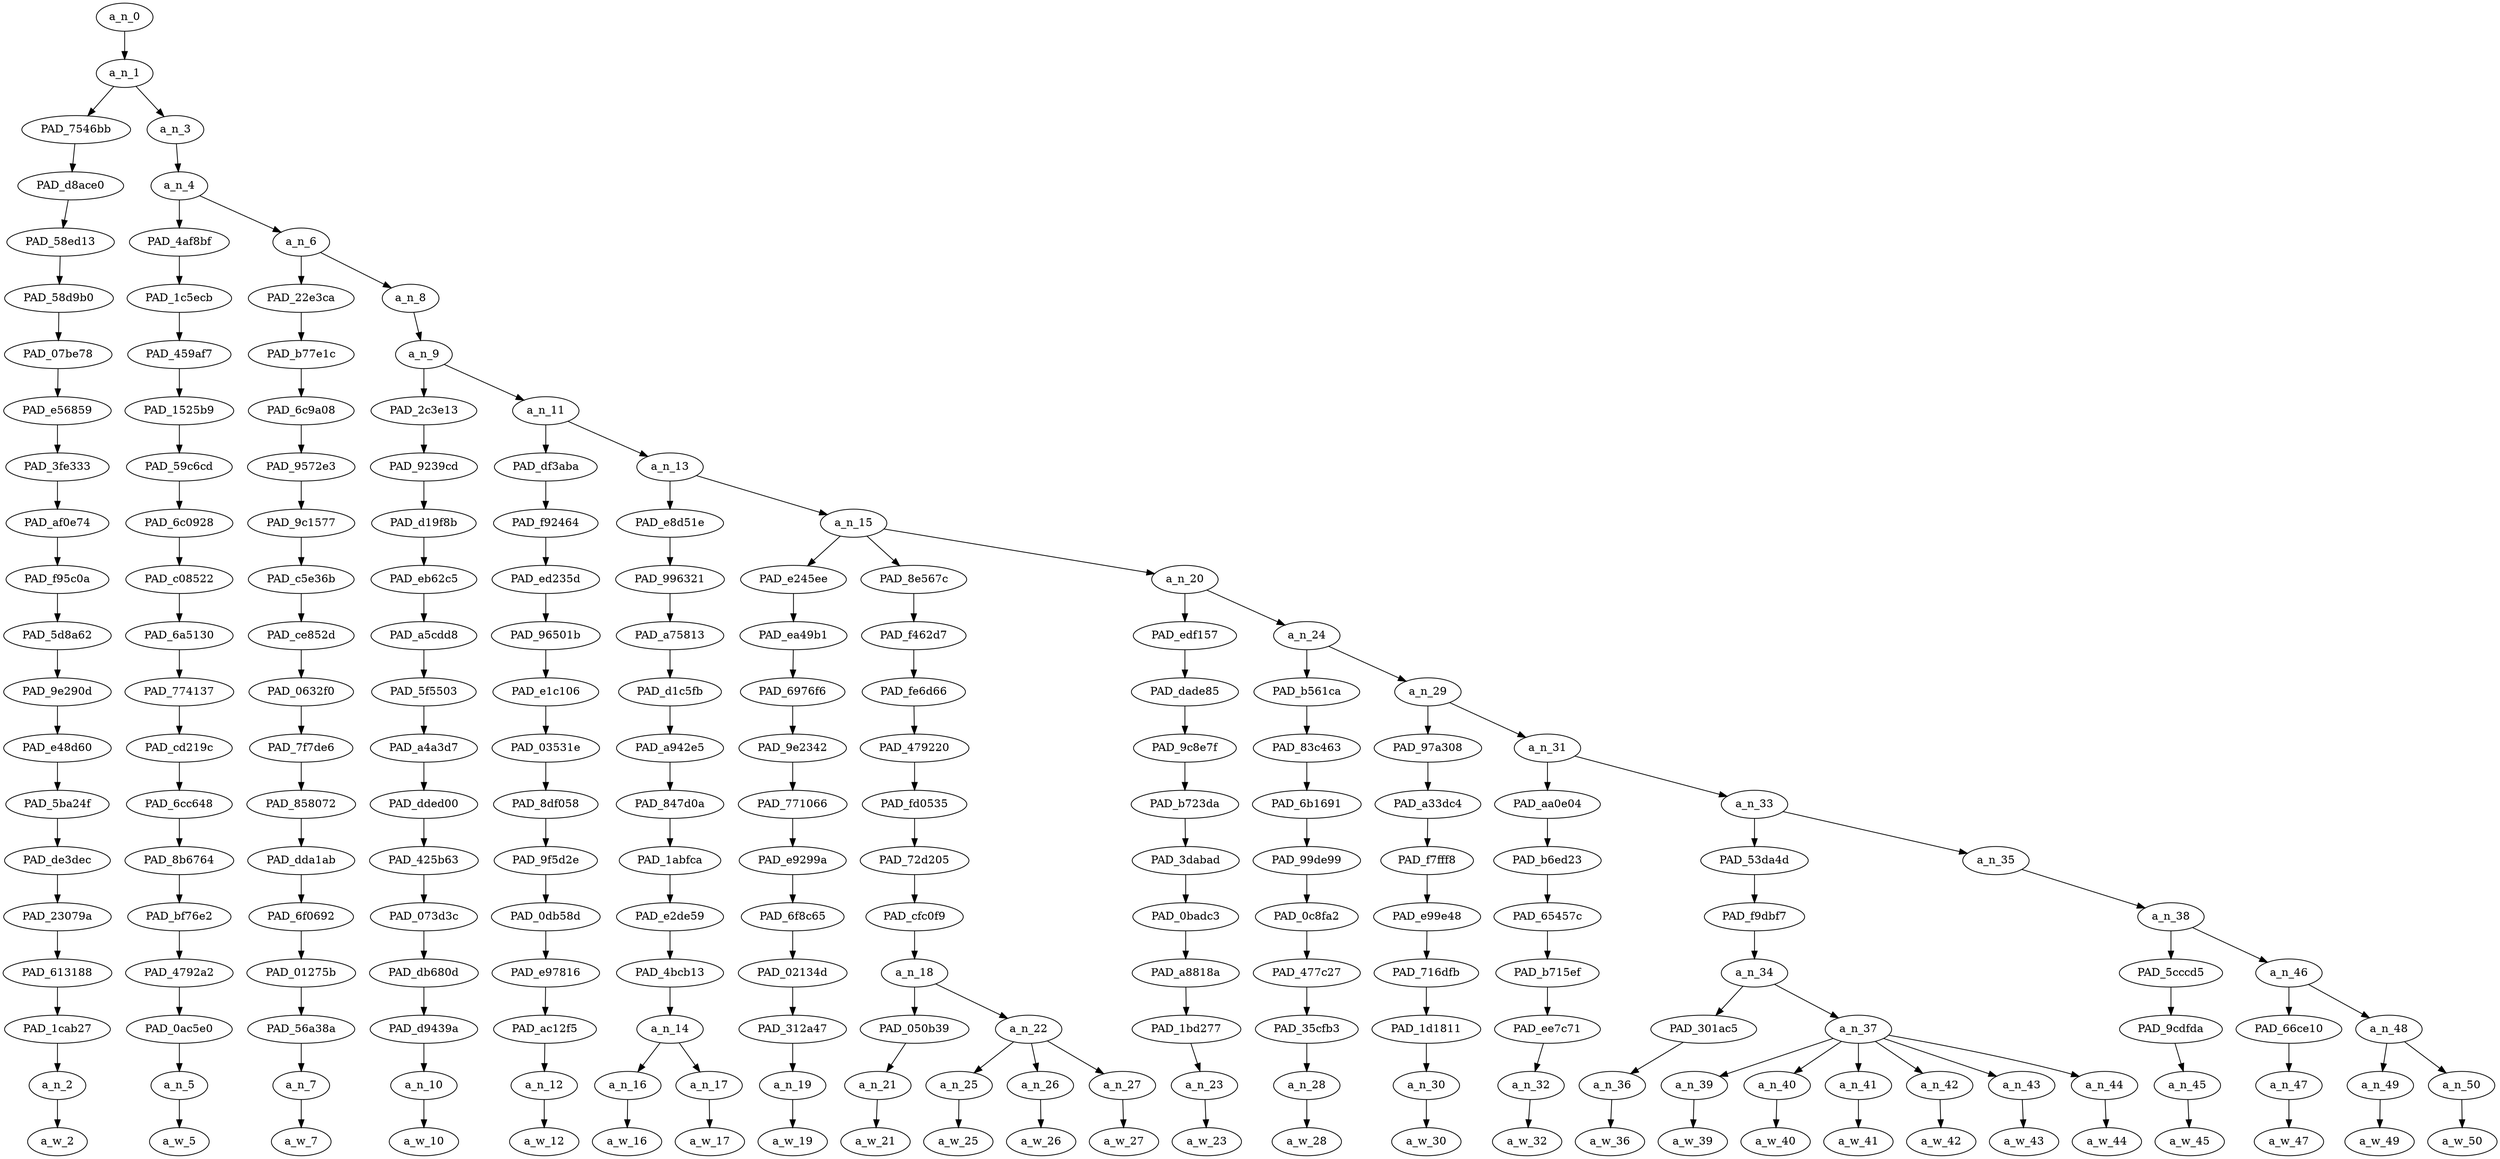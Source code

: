 strict digraph "" {
	a_n_0	[div_dir=-1,
		index=0,
		level=20,
		pos="1.06634521484375,20!",
		text_span="[0, 1, 2, 3, 4, 5, 6, 7, 8, 9, 10, 11, 12, 13, 14, 15, 16, 17, 18, 19, 20, 21, 22, 23, 24, 25, 26]",
		value=1.00000002];
	a_n_1	[div_dir=-1,
		index=0,
		level=19,
		pos="1.06634521484375,19!",
		text_span="[0, 1, 2, 3, 4, 5, 6, 7, 8, 9, 10, 11, 12, 13, 14, 15, 16, 17, 18, 19, 20, 21, 22, 23, 24, 25, 26]",
		value=0.99994277];
	a_n_0 -> a_n_1;
	PAD_7546bb	[div_dir=-1,
		index=0,
		level=18,
		pos="0.0,18!",
		text_span="[0]",
		value=0.01890560];
	a_n_1 -> PAD_7546bb;
	a_n_3	[div_dir=-1,
		index=1,
		level=18,
		pos="2.1326904296875,18!",
		text_span="[1, 2, 3, 4, 5, 6, 7, 8, 9, 10, 11, 12, 13, 14, 15, 16, 17, 18, 19, 20, 21, 22, 23, 24, 25, 26]",
		value=0.98097991];
	a_n_1 -> a_n_3;
	PAD_d8ace0	[div_dir=-1,
		index=0,
		level=17,
		pos="0.0,17!",
		text_span="[0]",
		value=0.01890560];
	PAD_7546bb -> PAD_d8ace0;
	PAD_58ed13	[div_dir=-1,
		index=0,
		level=16,
		pos="0.0,16!",
		text_span="[0]",
		value=0.01890560];
	PAD_d8ace0 -> PAD_58ed13;
	PAD_58d9b0	[div_dir=-1,
		index=0,
		level=15,
		pos="0.0,15!",
		text_span="[0]",
		value=0.01890560];
	PAD_58ed13 -> PAD_58d9b0;
	PAD_07be78	[div_dir=-1,
		index=0,
		level=14,
		pos="0.0,14!",
		text_span="[0]",
		value=0.01890560];
	PAD_58d9b0 -> PAD_07be78;
	PAD_e56859	[div_dir=-1,
		index=0,
		level=13,
		pos="0.0,13!",
		text_span="[0]",
		value=0.01890560];
	PAD_07be78 -> PAD_e56859;
	PAD_3fe333	[div_dir=-1,
		index=0,
		level=12,
		pos="0.0,12!",
		text_span="[0]",
		value=0.01890560];
	PAD_e56859 -> PAD_3fe333;
	PAD_af0e74	[div_dir=-1,
		index=0,
		level=11,
		pos="0.0,11!",
		text_span="[0]",
		value=0.01890560];
	PAD_3fe333 -> PAD_af0e74;
	PAD_f95c0a	[div_dir=-1,
		index=0,
		level=10,
		pos="0.0,10!",
		text_span="[0]",
		value=0.01890560];
	PAD_af0e74 -> PAD_f95c0a;
	PAD_5d8a62	[div_dir=-1,
		index=0,
		level=9,
		pos="0.0,9!",
		text_span="[0]",
		value=0.01890560];
	PAD_f95c0a -> PAD_5d8a62;
	PAD_9e290d	[div_dir=-1,
		index=0,
		level=8,
		pos="0.0,8!",
		text_span="[0]",
		value=0.01890560];
	PAD_5d8a62 -> PAD_9e290d;
	PAD_e48d60	[div_dir=-1,
		index=0,
		level=7,
		pos="0.0,7!",
		text_span="[0]",
		value=0.01890560];
	PAD_9e290d -> PAD_e48d60;
	PAD_5ba24f	[div_dir=-1,
		index=0,
		level=6,
		pos="0.0,6!",
		text_span="[0]",
		value=0.01890560];
	PAD_e48d60 -> PAD_5ba24f;
	PAD_de3dec	[div_dir=-1,
		index=0,
		level=5,
		pos="0.0,5!",
		text_span="[0]",
		value=0.01890560];
	PAD_5ba24f -> PAD_de3dec;
	PAD_23079a	[div_dir=-1,
		index=0,
		level=4,
		pos="0.0,4!",
		text_span="[0]",
		value=0.01890560];
	PAD_de3dec -> PAD_23079a;
	PAD_613188	[div_dir=-1,
		index=0,
		level=3,
		pos="0.0,3!",
		text_span="[0]",
		value=0.01890560];
	PAD_23079a -> PAD_613188;
	PAD_1cab27	[div_dir=-1,
		index=0,
		level=2,
		pos="0.0,2!",
		text_span="[0]",
		value=0.01890560];
	PAD_613188 -> PAD_1cab27;
	a_n_2	[div_dir=-1,
		index=0,
		level=1,
		pos="0.0,1!",
		text_span="[0]",
		value=0.01890560];
	PAD_1cab27 -> a_n_2;
	a_w_2	[div_dir=0,
		index=0,
		level=0,
		pos="0,0!",
		text_span="[0]",
		value=wait];
	a_n_2 -> a_w_2;
	a_n_4	[div_dir=-1,
		index=1,
		level=17,
		pos="2.1326904296875,17!",
		text_span="[1, 2, 3, 4, 5, 6, 7, 8, 9, 10, 11, 12, 13, 14, 15, 16, 17, 18, 19, 20, 21, 22, 23, 24, 25, 26]",
		value=0.98093640];
	a_n_3 -> a_n_4;
	PAD_4af8bf	[div_dir=1,
		index=1,
		level=16,
		pos="1.0,16!",
		text_span="[1]",
		value=0.01333501];
	a_n_4 -> PAD_4af8bf;
	a_n_6	[div_dir=-1,
		index=2,
		level=16,
		pos="3.265380859375,16!",
		text_span="[2, 3, 4, 5, 6, 7, 8, 9, 10, 11, 12, 13, 14, 15, 16, 17, 18, 19, 20, 21, 22, 23, 24, 25, 26]",
		value=0.96755787];
	a_n_4 -> a_n_6;
	PAD_1c5ecb	[div_dir=1,
		index=1,
		level=15,
		pos="1.0,15!",
		text_span="[1]",
		value=0.01333501];
	PAD_4af8bf -> PAD_1c5ecb;
	PAD_459af7	[div_dir=1,
		index=1,
		level=14,
		pos="1.0,14!",
		text_span="[1]",
		value=0.01333501];
	PAD_1c5ecb -> PAD_459af7;
	PAD_1525b9	[div_dir=1,
		index=1,
		level=13,
		pos="1.0,13!",
		text_span="[1]",
		value=0.01333501];
	PAD_459af7 -> PAD_1525b9;
	PAD_59c6cd	[div_dir=1,
		index=1,
		level=12,
		pos="1.0,12!",
		text_span="[1]",
		value=0.01333501];
	PAD_1525b9 -> PAD_59c6cd;
	PAD_6c0928	[div_dir=1,
		index=1,
		level=11,
		pos="1.0,11!",
		text_span="[1]",
		value=0.01333501];
	PAD_59c6cd -> PAD_6c0928;
	PAD_c08522	[div_dir=1,
		index=1,
		level=10,
		pos="1.0,10!",
		text_span="[1]",
		value=0.01333501];
	PAD_6c0928 -> PAD_c08522;
	PAD_6a5130	[div_dir=1,
		index=1,
		level=9,
		pos="1.0,9!",
		text_span="[1]",
		value=0.01333501];
	PAD_c08522 -> PAD_6a5130;
	PAD_774137	[div_dir=1,
		index=1,
		level=8,
		pos="1.0,8!",
		text_span="[1]",
		value=0.01333501];
	PAD_6a5130 -> PAD_774137;
	PAD_cd219c	[div_dir=1,
		index=1,
		level=7,
		pos="1.0,7!",
		text_span="[1]",
		value=0.01333501];
	PAD_774137 -> PAD_cd219c;
	PAD_6cc648	[div_dir=1,
		index=1,
		level=6,
		pos="1.0,6!",
		text_span="[1]",
		value=0.01333501];
	PAD_cd219c -> PAD_6cc648;
	PAD_8b6764	[div_dir=1,
		index=1,
		level=5,
		pos="1.0,5!",
		text_span="[1]",
		value=0.01333501];
	PAD_6cc648 -> PAD_8b6764;
	PAD_bf76e2	[div_dir=1,
		index=1,
		level=4,
		pos="1.0,4!",
		text_span="[1]",
		value=0.01333501];
	PAD_8b6764 -> PAD_bf76e2;
	PAD_4792a2	[div_dir=1,
		index=1,
		level=3,
		pos="1.0,3!",
		text_span="[1]",
		value=0.01333501];
	PAD_bf76e2 -> PAD_4792a2;
	PAD_0ac5e0	[div_dir=1,
		index=1,
		level=2,
		pos="1.0,2!",
		text_span="[1]",
		value=0.01333501];
	PAD_4792a2 -> PAD_0ac5e0;
	a_n_5	[div_dir=1,
		index=1,
		level=1,
		pos="1.0,1!",
		text_span="[1]",
		value=0.01333501];
	PAD_0ac5e0 -> a_n_5;
	a_w_5	[div_dir=0,
		index=1,
		level=0,
		pos="1,0!",
		text_span="[1]",
		value=i];
	a_n_5 -> a_w_5;
	PAD_22e3ca	[div_dir=-1,
		index=2,
		level=15,
		pos="2.0,15!",
		text_span="[2]",
		value=0.01665875];
	a_n_6 -> PAD_22e3ca;
	a_n_8	[div_dir=-1,
		index=3,
		level=15,
		pos="4.53076171875,15!",
		text_span="[3, 4, 5, 6, 7, 8, 9, 10, 11, 12, 13, 14, 15, 16, 17, 18, 19, 20, 21, 22, 23, 24, 25, 26]",
		value=0.95084393];
	a_n_6 -> a_n_8;
	PAD_b77e1c	[div_dir=-1,
		index=2,
		level=14,
		pos="2.0,14!",
		text_span="[2]",
		value=0.01665875];
	PAD_22e3ca -> PAD_b77e1c;
	PAD_6c9a08	[div_dir=-1,
		index=2,
		level=13,
		pos="2.0,13!",
		text_span="[2]",
		value=0.01665875];
	PAD_b77e1c -> PAD_6c9a08;
	PAD_9572e3	[div_dir=-1,
		index=2,
		level=12,
		pos="2.0,12!",
		text_span="[2]",
		value=0.01665875];
	PAD_6c9a08 -> PAD_9572e3;
	PAD_9c1577	[div_dir=-1,
		index=2,
		level=11,
		pos="2.0,11!",
		text_span="[2]",
		value=0.01665875];
	PAD_9572e3 -> PAD_9c1577;
	PAD_c5e36b	[div_dir=-1,
		index=2,
		level=10,
		pos="2.0,10!",
		text_span="[2]",
		value=0.01665875];
	PAD_9c1577 -> PAD_c5e36b;
	PAD_ce852d	[div_dir=-1,
		index=2,
		level=9,
		pos="2.0,9!",
		text_span="[2]",
		value=0.01665875];
	PAD_c5e36b -> PAD_ce852d;
	PAD_0632f0	[div_dir=-1,
		index=2,
		level=8,
		pos="2.0,8!",
		text_span="[2]",
		value=0.01665875];
	PAD_ce852d -> PAD_0632f0;
	PAD_7f7de6	[div_dir=-1,
		index=2,
		level=7,
		pos="2.0,7!",
		text_span="[2]",
		value=0.01665875];
	PAD_0632f0 -> PAD_7f7de6;
	PAD_858072	[div_dir=-1,
		index=2,
		level=6,
		pos="2.0,6!",
		text_span="[2]",
		value=0.01665875];
	PAD_7f7de6 -> PAD_858072;
	PAD_dda1ab	[div_dir=-1,
		index=2,
		level=5,
		pos="2.0,5!",
		text_span="[2]",
		value=0.01665875];
	PAD_858072 -> PAD_dda1ab;
	PAD_6f0692	[div_dir=-1,
		index=2,
		level=4,
		pos="2.0,4!",
		text_span="[2]",
		value=0.01665875];
	PAD_dda1ab -> PAD_6f0692;
	PAD_01275b	[div_dir=-1,
		index=2,
		level=3,
		pos="2.0,3!",
		text_span="[2]",
		value=0.01665875];
	PAD_6f0692 -> PAD_01275b;
	PAD_56a38a	[div_dir=-1,
		index=2,
		level=2,
		pos="2.0,2!",
		text_span="[2]",
		value=0.01665875];
	PAD_01275b -> PAD_56a38a;
	a_n_7	[div_dir=-1,
		index=2,
		level=1,
		pos="2.0,1!",
		text_span="[2]",
		value=0.01665875];
	PAD_56a38a -> a_n_7;
	a_w_7	[div_dir=0,
		index=2,
		level=0,
		pos="2,0!",
		text_span="[2]",
		value=forgot];
	a_n_7 -> a_w_7;
	a_n_9	[div_dir=-1,
		index=3,
		level=14,
		pos="4.53076171875,14!",
		text_span="[3, 4, 5, 6, 7, 8, 9, 10, 11, 12, 13, 14, 15, 16, 17, 18, 19, 20, 21, 22, 23, 24, 25, 26]",
		value=0.95078932];
	a_n_8 -> a_n_9;
	PAD_2c3e13	[div_dir=-1,
		index=3,
		level=13,
		pos="3.0,13!",
		text_span="[3]",
		value=0.01272655];
	a_n_9 -> PAD_2c3e13;
	a_n_11	[div_dir=-1,
		index=4,
		level=13,
		pos="6.0615234375,13!",
		text_span="[4, 5, 6, 7, 8, 9, 10, 11, 12, 13, 14, 15, 16, 17, 18, 19, 20, 21, 22, 23, 24, 25, 26]",
		value=0.93800817];
	a_n_9 -> a_n_11;
	PAD_9239cd	[div_dir=-1,
		index=3,
		level=12,
		pos="3.0,12!",
		text_span="[3]",
		value=0.01272655];
	PAD_2c3e13 -> PAD_9239cd;
	PAD_d19f8b	[div_dir=-1,
		index=3,
		level=11,
		pos="3.0,11!",
		text_span="[3]",
		value=0.01272655];
	PAD_9239cd -> PAD_d19f8b;
	PAD_eb62c5	[div_dir=-1,
		index=3,
		level=10,
		pos="3.0,10!",
		text_span="[3]",
		value=0.01272655];
	PAD_d19f8b -> PAD_eb62c5;
	PAD_a5cdd8	[div_dir=-1,
		index=3,
		level=9,
		pos="3.0,9!",
		text_span="[3]",
		value=0.01272655];
	PAD_eb62c5 -> PAD_a5cdd8;
	PAD_5f5503	[div_dir=-1,
		index=3,
		level=8,
		pos="3.0,8!",
		text_span="[3]",
		value=0.01272655];
	PAD_a5cdd8 -> PAD_5f5503;
	PAD_a4a3d7	[div_dir=-1,
		index=3,
		level=7,
		pos="3.0,7!",
		text_span="[3]",
		value=0.01272655];
	PAD_5f5503 -> PAD_a4a3d7;
	PAD_dded00	[div_dir=-1,
		index=3,
		level=6,
		pos="3.0,6!",
		text_span="[3]",
		value=0.01272655];
	PAD_a4a3d7 -> PAD_dded00;
	PAD_425b63	[div_dir=-1,
		index=3,
		level=5,
		pos="3.0,5!",
		text_span="[3]",
		value=0.01272655];
	PAD_dded00 -> PAD_425b63;
	PAD_073d3c	[div_dir=-1,
		index=3,
		level=4,
		pos="3.0,4!",
		text_span="[3]",
		value=0.01272655];
	PAD_425b63 -> PAD_073d3c;
	PAD_db680d	[div_dir=-1,
		index=3,
		level=3,
		pos="3.0,3!",
		text_span="[3]",
		value=0.01272655];
	PAD_073d3c -> PAD_db680d;
	PAD_d9439a	[div_dir=-1,
		index=3,
		level=2,
		pos="3.0,2!",
		text_span="[3]",
		value=0.01272655];
	PAD_db680d -> PAD_d9439a;
	a_n_10	[div_dir=-1,
		index=3,
		level=1,
		pos="3.0,1!",
		text_span="[3]",
		value=0.01272655];
	PAD_d9439a -> a_n_10;
	a_w_10	[div_dir=0,
		index=3,
		level=0,
		pos="3,0!",
		text_span="[3]",
		value=to];
	a_n_10 -> a_w_10;
	PAD_df3aba	[div_dir=-1,
		index=4,
		level=12,
		pos="4.0,12!",
		text_span="[4]",
		value=0.01611783];
	a_n_11 -> PAD_df3aba;
	a_n_13	[div_dir=-1,
		index=5,
		level=12,
		pos="8.123046875,12!",
		text_span="[5, 6, 7, 8, 9, 10, 11, 12, 13, 14, 15, 16, 17, 18, 19, 20, 21, 22, 23, 24, 25, 26]",
		value=0.92183637];
	a_n_11 -> a_n_13;
	PAD_f92464	[div_dir=-1,
		index=4,
		level=11,
		pos="4.0,11!",
		text_span="[4]",
		value=0.01611783];
	PAD_df3aba -> PAD_f92464;
	PAD_ed235d	[div_dir=-1,
		index=4,
		level=10,
		pos="4.0,10!",
		text_span="[4]",
		value=0.01611783];
	PAD_f92464 -> PAD_ed235d;
	PAD_96501b	[div_dir=-1,
		index=4,
		level=9,
		pos="4.0,9!",
		text_span="[4]",
		value=0.01611783];
	PAD_ed235d -> PAD_96501b;
	PAD_e1c106	[div_dir=-1,
		index=4,
		level=8,
		pos="4.0,8!",
		text_span="[4]",
		value=0.01611783];
	PAD_96501b -> PAD_e1c106;
	PAD_03531e	[div_dir=-1,
		index=4,
		level=7,
		pos="4.0,7!",
		text_span="[4]",
		value=0.01611783];
	PAD_e1c106 -> PAD_03531e;
	PAD_8df058	[div_dir=-1,
		index=4,
		level=6,
		pos="4.0,6!",
		text_span="[4]",
		value=0.01611783];
	PAD_03531e -> PAD_8df058;
	PAD_9f5d2e	[div_dir=-1,
		index=4,
		level=5,
		pos="4.0,5!",
		text_span="[4]",
		value=0.01611783];
	PAD_8df058 -> PAD_9f5d2e;
	PAD_0db58d	[div_dir=-1,
		index=4,
		level=4,
		pos="4.0,4!",
		text_span="[4]",
		value=0.01611783];
	PAD_9f5d2e -> PAD_0db58d;
	PAD_e97816	[div_dir=-1,
		index=4,
		level=3,
		pos="4.0,3!",
		text_span="[4]",
		value=0.01611783];
	PAD_0db58d -> PAD_e97816;
	PAD_ac12f5	[div_dir=-1,
		index=4,
		level=2,
		pos="4.0,2!",
		text_span="[4]",
		value=0.01611783];
	PAD_e97816 -> PAD_ac12f5;
	a_n_12	[div_dir=-1,
		index=4,
		level=1,
		pos="4.0,1!",
		text_span="[4]",
		value=0.01611783];
	PAD_ac12f5 -> a_n_12;
	a_w_12	[div_dir=0,
		index=4,
		level=0,
		pos="4,0!",
		text_span="[4]",
		value=mention];
	a_n_12 -> a_w_12;
	PAD_e8d51e	[div_dir=1,
		index=5,
		level=11,
		pos="5.5,11!",
		text_span="[5, 6]",
		value=0.06301500];
	a_n_13 -> PAD_e8d51e;
	a_n_15	[div_dir=-1,
		index=6,
		level=11,
		pos="10.74609375,11!",
		text_span="[7, 8, 9, 10, 11, 12, 13, 14, 15, 16, 17, 18, 19, 20, 21, 22, 23, 24, 25, 26]",
		value=0.85877486];
	a_n_13 -> a_n_15;
	PAD_996321	[div_dir=1,
		index=5,
		level=10,
		pos="5.5,10!",
		text_span="[5, 6]",
		value=0.06301500];
	PAD_e8d51e -> PAD_996321;
	PAD_a75813	[div_dir=1,
		index=5,
		level=9,
		pos="5.5,9!",
		text_span="[5, 6]",
		value=0.06301500];
	PAD_996321 -> PAD_a75813;
	PAD_d1c5fb	[div_dir=1,
		index=5,
		level=8,
		pos="5.5,8!",
		text_span="[5, 6]",
		value=0.06301500];
	PAD_a75813 -> PAD_d1c5fb;
	PAD_a942e5	[div_dir=1,
		index=5,
		level=7,
		pos="5.5,7!",
		text_span="[5, 6]",
		value=0.06301500];
	PAD_d1c5fb -> PAD_a942e5;
	PAD_847d0a	[div_dir=1,
		index=5,
		level=6,
		pos="5.5,6!",
		text_span="[5, 6]",
		value=0.06301500];
	PAD_a942e5 -> PAD_847d0a;
	PAD_1abfca	[div_dir=1,
		index=5,
		level=5,
		pos="5.5,5!",
		text_span="[5, 6]",
		value=0.06301500];
	PAD_847d0a -> PAD_1abfca;
	PAD_e2de59	[div_dir=1,
		index=5,
		level=4,
		pos="5.5,4!",
		text_span="[5, 6]",
		value=0.06301500];
	PAD_1abfca -> PAD_e2de59;
	PAD_4bcb13	[div_dir=1,
		index=5,
		level=3,
		pos="5.5,3!",
		text_span="[5, 6]",
		value=0.06301500];
	PAD_e2de59 -> PAD_4bcb13;
	a_n_14	[div_dir=1,
		index=5,
		level=2,
		pos="5.5,2!",
		text_span="[5, 6]",
		value=0.06301500];
	PAD_4bcb13 -> a_n_14;
	a_n_16	[div_dir=1,
		index=5,
		level=1,
		pos="5.0,1!",
		text_span="[5]",
		value=0.01356159];
	a_n_14 -> a_n_16;
	a_n_17	[div_dir=1,
		index=6,
		level=1,
		pos="6.0,1!",
		text_span="[6]",
		value=0.04941245];
	a_n_14 -> a_n_17;
	a_w_16	[div_dir=0,
		index=5,
		level=0,
		pos="5,0!",
		text_span="[5]",
		value=my];
	a_n_16 -> a_w_16;
	a_w_17	[div_dir=0,
		index=6,
		level=0,
		pos="6,0!",
		text_span="[6]",
		value=coworker];
	a_n_17 -> a_w_17;
	PAD_e245ee	[div_dir=1,
		index=7,
		level=10,
		pos="11.0,10!",
		text_span="[11]",
		value=0.01374287];
	a_n_15 -> PAD_e245ee;
	PAD_8e567c	[div_dir=1,
		index=6,
		level=10,
		pos="8.0,10!",
		text_span="[7, 8, 9, 10]",
		value=0.21996148];
	a_n_15 -> PAD_8e567c;
	a_n_20	[div_dir=-1,
		index=8,
		level=10,
		pos="13.23828125,10!",
		text_span="[12, 13, 14, 15, 16, 17, 18, 19, 20, 21, 22, 23, 24, 25, 26]",
		value=0.62500291];
	a_n_15 -> a_n_20;
	PAD_ea49b1	[div_dir=1,
		index=7,
		level=9,
		pos="11.0,9!",
		text_span="[11]",
		value=0.01374287];
	PAD_e245ee -> PAD_ea49b1;
	PAD_6976f6	[div_dir=1,
		index=7,
		level=8,
		pos="11.0,8!",
		text_span="[11]",
		value=0.01374287];
	PAD_ea49b1 -> PAD_6976f6;
	PAD_9e2342	[div_dir=1,
		index=7,
		level=7,
		pos="11.0,7!",
		text_span="[11]",
		value=0.01374287];
	PAD_6976f6 -> PAD_9e2342;
	PAD_771066	[div_dir=1,
		index=7,
		level=6,
		pos="11.0,6!",
		text_span="[11]",
		value=0.01374287];
	PAD_9e2342 -> PAD_771066;
	PAD_e9299a	[div_dir=1,
		index=7,
		level=5,
		pos="11.0,5!",
		text_span="[11]",
		value=0.01374287];
	PAD_771066 -> PAD_e9299a;
	PAD_6f8c65	[div_dir=1,
		index=7,
		level=4,
		pos="11.0,4!",
		text_span="[11]",
		value=0.01374287];
	PAD_e9299a -> PAD_6f8c65;
	PAD_02134d	[div_dir=1,
		index=7,
		level=3,
		pos="11.0,3!",
		text_span="[11]",
		value=0.01374287];
	PAD_6f8c65 -> PAD_02134d;
	PAD_312a47	[div_dir=1,
		index=8,
		level=2,
		pos="11.0,2!",
		text_span="[11]",
		value=0.01374287];
	PAD_02134d -> PAD_312a47;
	a_n_19	[div_dir=1,
		index=11,
		level=1,
		pos="11.0,1!",
		text_span="[11]",
		value=0.01374287];
	PAD_312a47 -> a_n_19;
	a_w_19	[div_dir=0,
		index=11,
		level=0,
		pos="11,0!",
		text_span="[11]",
		value=and];
	a_n_19 -> a_w_19;
	PAD_f462d7	[div_dir=1,
		index=6,
		level=9,
		pos="8.0,9!",
		text_span="[7, 8, 9, 10]",
		value=0.21996148];
	PAD_8e567c -> PAD_f462d7;
	PAD_fe6d66	[div_dir=1,
		index=6,
		level=8,
		pos="8.0,8!",
		text_span="[7, 8, 9, 10]",
		value=0.21996148];
	PAD_f462d7 -> PAD_fe6d66;
	PAD_479220	[div_dir=1,
		index=6,
		level=7,
		pos="8.0,7!",
		text_span="[7, 8, 9, 10]",
		value=0.21996148];
	PAD_fe6d66 -> PAD_479220;
	PAD_fd0535	[div_dir=1,
		index=6,
		level=6,
		pos="8.0,6!",
		text_span="[7, 8, 9, 10]",
		value=0.21996148];
	PAD_479220 -> PAD_fd0535;
	PAD_72d205	[div_dir=1,
		index=6,
		level=5,
		pos="8.0,5!",
		text_span="[7, 8, 9, 10]",
		value=0.21996148];
	PAD_fd0535 -> PAD_72d205;
	PAD_cfc0f9	[div_dir=1,
		index=6,
		level=4,
		pos="8.0,4!",
		text_span="[7, 8, 9, 10]",
		value=0.21996148];
	PAD_72d205 -> PAD_cfc0f9;
	a_n_18	[div_dir=1,
		index=6,
		level=3,
		pos="8.0,3!",
		text_span="[7, 8, 9, 10]",
		value=0.21996148];
	PAD_cfc0f9 -> a_n_18;
	PAD_050b39	[div_dir=1,
		index=6,
		level=2,
		pos="7.0,2!",
		text_span="[7]",
		value=0.01407130];
	a_n_18 -> PAD_050b39;
	a_n_22	[div_dir=1,
		index=7,
		level=2,
		pos="9.0,2!",
		text_span="[8, 9, 10]",
		value=0.20582556];
	a_n_18 -> a_n_22;
	a_n_21	[div_dir=1,
		index=7,
		level=1,
		pos="7.0,1!",
		text_span="[7]",
		value=0.01407130];
	PAD_050b39 -> a_n_21;
	a_w_21	[div_dir=0,
		index=7,
		level=0,
		pos="7,0!",
		text_span="[7]",
		value=saw];
	a_n_21 -> a_w_21;
	a_n_25	[div_dir=-1,
		index=8,
		level=1,
		pos="8.0,1!",
		text_span="[8]",
		value=0.01846835];
	a_n_22 -> a_n_25;
	a_n_26	[div_dir=-1,
		index=9,
		level=1,
		pos="9.0,1!",
		text_span="[9]",
		value=0.12949927];
	a_n_22 -> a_n_26;
	a_n_27	[div_dir=1,
		index=10,
		level=1,
		pos="10.0,1!",
		text_span="[10]",
		value=0.05780983];
	a_n_22 -> a_n_27;
	a_w_25	[div_dir=0,
		index=8,
		level=0,
		pos="8,0!",
		text_span="[8]",
		value=my1];
	a_n_25 -> a_w_25;
	a_w_26	[div_dir=0,
		index=9,
		level=0,
		pos="9,0!",
		text_span="[9]",
		value=hobi];
	a_n_26 -> a_w_26;
	a_w_27	[div_dir=0,
		index=10,
		level=0,
		pos="10,0!",
		text_span="[10]",
		value=photocard];
	a_n_27 -> a_w_27;
	PAD_edf157	[div_dir=1,
		index=8,
		level=9,
		pos="12.0,9!",
		text_span="[12]",
		value=0.01186870];
	a_n_20 -> PAD_edf157;
	a_n_24	[div_dir=-1,
		index=9,
		level=9,
		pos="14.4765625,9!",
		text_span="[13, 14, 15, 16, 17, 18, 19, 20, 21, 22, 23, 24, 25, 26]",
		value=0.61301004];
	a_n_20 -> a_n_24;
	PAD_dade85	[div_dir=1,
		index=8,
		level=8,
		pos="12.0,8!",
		text_span="[12]",
		value=0.01186870];
	PAD_edf157 -> PAD_dade85;
	PAD_9c8e7f	[div_dir=1,
		index=8,
		level=7,
		pos="12.0,7!",
		text_span="[12]",
		value=0.01186870];
	PAD_dade85 -> PAD_9c8e7f;
	PAD_b723da	[div_dir=1,
		index=8,
		level=6,
		pos="12.0,6!",
		text_span="[12]",
		value=0.01186870];
	PAD_9c8e7f -> PAD_b723da;
	PAD_3dabad	[div_dir=1,
		index=8,
		level=5,
		pos="12.0,5!",
		text_span="[12]",
		value=0.01186870];
	PAD_b723da -> PAD_3dabad;
	PAD_0badc3	[div_dir=1,
		index=8,
		level=4,
		pos="12.0,4!",
		text_span="[12]",
		value=0.01186870];
	PAD_3dabad -> PAD_0badc3;
	PAD_a8818a	[div_dir=1,
		index=8,
		level=3,
		pos="12.0,3!",
		text_span="[12]",
		value=0.01186870];
	PAD_0badc3 -> PAD_a8818a;
	PAD_1bd277	[div_dir=1,
		index=9,
		level=2,
		pos="12.0,2!",
		text_span="[12]",
		value=0.01186870];
	PAD_a8818a -> PAD_1bd277;
	a_n_23	[div_dir=1,
		index=12,
		level=1,
		pos="12.0,1!",
		text_span="[12]",
		value=0.01186870];
	PAD_1bd277 -> a_n_23;
	a_w_23	[div_dir=0,
		index=12,
		level=0,
		pos="12,0!",
		text_span="[12]",
		value=asked];
	a_n_23 -> a_w_23;
	PAD_b561ca	[div_dir=1,
		index=9,
		level=8,
		pos="13.0,8!",
		text_span="[13]",
		value=0.00982645];
	a_n_24 -> PAD_b561ca;
	a_n_29	[div_dir=-1,
		index=10,
		level=8,
		pos="15.953125,8!",
		text_span="[14, 15, 16, 17, 18, 19, 20, 21, 22, 23, 24, 25, 26]",
		value=0.60304882];
	a_n_24 -> a_n_29;
	PAD_83c463	[div_dir=1,
		index=9,
		level=7,
		pos="13.0,7!",
		text_span="[13]",
		value=0.00982645];
	PAD_b561ca -> PAD_83c463;
	PAD_6b1691	[div_dir=1,
		index=9,
		level=6,
		pos="13.0,6!",
		text_span="[13]",
		value=0.00982645];
	PAD_83c463 -> PAD_6b1691;
	PAD_99de99	[div_dir=1,
		index=9,
		level=5,
		pos="13.0,5!",
		text_span="[13]",
		value=0.00982645];
	PAD_6b1691 -> PAD_99de99;
	PAD_0c8fa2	[div_dir=1,
		index=9,
		level=4,
		pos="13.0,4!",
		text_span="[13]",
		value=0.00982645];
	PAD_99de99 -> PAD_0c8fa2;
	PAD_477c27	[div_dir=1,
		index=9,
		level=3,
		pos="13.0,3!",
		text_span="[13]",
		value=0.00982645];
	PAD_0c8fa2 -> PAD_477c27;
	PAD_35cfb3	[div_dir=1,
		index=10,
		level=2,
		pos="13.0,2!",
		text_span="[13]",
		value=0.00982645];
	PAD_477c27 -> PAD_35cfb3;
	a_n_28	[div_dir=1,
		index=13,
		level=1,
		pos="13.0,1!",
		text_span="[13]",
		value=0.00982645];
	PAD_35cfb3 -> a_n_28;
	a_w_28	[div_dir=0,
		index=13,
		level=0,
		pos="13,0!",
		text_span="[13]",
		value=if];
	a_n_28 -> a_w_28;
	PAD_97a308	[div_dir=1,
		index=10,
		level=7,
		pos="14.0,7!",
		text_span="[14]",
		value=0.00904134];
	a_n_29 -> PAD_97a308;
	a_n_31	[div_dir=-1,
		index=11,
		level=7,
		pos="17.90625,7!",
		text_span="[15, 16, 17, 18, 19, 20, 21, 22, 23, 24, 25, 26]",
		value=0.59386355];
	a_n_29 -> a_n_31;
	PAD_a33dc4	[div_dir=1,
		index=10,
		level=6,
		pos="14.0,6!",
		text_span="[14]",
		value=0.00904134];
	PAD_97a308 -> PAD_a33dc4;
	PAD_f7fff8	[div_dir=1,
		index=10,
		level=5,
		pos="14.0,5!",
		text_span="[14]",
		value=0.00904134];
	PAD_a33dc4 -> PAD_f7fff8;
	PAD_e99e48	[div_dir=1,
		index=10,
		level=4,
		pos="14.0,4!",
		text_span="[14]",
		value=0.00904134];
	PAD_f7fff8 -> PAD_e99e48;
	PAD_716dfb	[div_dir=1,
		index=10,
		level=3,
		pos="14.0,3!",
		text_span="[14]",
		value=0.00904134];
	PAD_e99e48 -> PAD_716dfb;
	PAD_1d1811	[div_dir=1,
		index=11,
		level=2,
		pos="14.0,2!",
		text_span="[14]",
		value=0.00904134];
	PAD_716dfb -> PAD_1d1811;
	a_n_30	[div_dir=1,
		index=14,
		level=1,
		pos="14.0,1!",
		text_span="[14]",
		value=0.00904134];
	PAD_1d1811 -> a_n_30;
	a_w_30	[div_dir=0,
		index=14,
		level=0,
		pos="14,0!",
		text_span="[14]",
		value=it];
	a_n_30 -> a_w_30;
	PAD_aa0e04	[div_dir=1,
		index=11,
		level=6,
		pos="15.0,6!",
		text_span="[15]",
		value=0.01068363];
	a_n_31 -> PAD_aa0e04;
	a_n_33	[div_dir=-1,
		index=12,
		level=6,
		pos="20.8125,6!",
		text_span="[16, 17, 18, 19, 20, 21, 22, 23, 24, 25, 26]",
		value=0.58302396];
	a_n_31 -> a_n_33;
	PAD_b6ed23	[div_dir=1,
		index=11,
		level=5,
		pos="15.0,5!",
		text_span="[15]",
		value=0.01068363];
	PAD_aa0e04 -> PAD_b6ed23;
	PAD_65457c	[div_dir=1,
		index=11,
		level=4,
		pos="15.0,4!",
		text_span="[15]",
		value=0.01068363];
	PAD_b6ed23 -> PAD_65457c;
	PAD_b715ef	[div_dir=1,
		index=11,
		level=3,
		pos="15.0,3!",
		text_span="[15]",
		value=0.01068363];
	PAD_65457c -> PAD_b715ef;
	PAD_ee7c71	[div_dir=1,
		index=12,
		level=2,
		pos="15.0,2!",
		text_span="[15]",
		value=0.01068363];
	PAD_b715ef -> PAD_ee7c71;
	a_n_32	[div_dir=1,
		index=15,
		level=1,
		pos="15.0,1!",
		text_span="[15]",
		value=0.01068363];
	PAD_ee7c71 -> a_n_32;
	a_w_32	[div_dir=0,
		index=15,
		level=0,
		pos="15,0!",
		text_span="[15]",
		value=was];
	a_n_32 -> a_w_32;
	PAD_53da4d	[div_dir=-1,
		index=12,
		level=5,
		pos="17.75,5!",
		text_span="[16, 17, 18, 19, 20, 21, 22]",
		value=0.19749721];
	a_n_33 -> PAD_53da4d;
	a_n_35	[div_dir=-1,
		index=13,
		level=5,
		pos="23.875,5!",
		text_span="[23, 24, 25, 26]",
		value=0.38535196];
	a_n_33 -> a_n_35;
	PAD_f9dbf7	[div_dir=-1,
		index=12,
		level=4,
		pos="17.75,4!",
		text_span="[16, 17, 18, 19, 20, 21, 22]",
		value=0.19749721];
	PAD_53da4d -> PAD_f9dbf7;
	a_n_34	[div_dir=-1,
		index=12,
		level=3,
		pos="17.75,3!",
		text_span="[16, 17, 18, 19, 20, 21, 22]",
		value=0.19749721];
	PAD_f9dbf7 -> a_n_34;
	PAD_301ac5	[div_dir=1,
		index=13,
		level=2,
		pos="16.0,2!",
		text_span="[16]",
		value=0.01564850];
	a_n_34 -> PAD_301ac5;
	a_n_37	[div_dir=-1,
		index=14,
		level=2,
		pos="19.5,2!",
		text_span="[17, 18, 19, 20, 21, 22]",
		value=0.18184196];
	a_n_34 -> a_n_37;
	a_n_36	[div_dir=1,
		index=16,
		level=1,
		pos="16.0,1!",
		text_span="[16]",
		value=0.01564850];
	PAD_301ac5 -> a_n_36;
	a_w_36	[div_dir=0,
		index=16,
		level=0,
		pos="16,0!",
		text_span="[16]",
		value=my2];
	a_n_36 -> a_w_36;
	a_n_39	[div_dir=-1,
		index=17,
		level=1,
		pos="17.0,1!",
		text_span="[17]",
		value=0.03422142];
	a_n_37 -> a_n_39;
	a_n_40	[div_dir=-1,
		index=18,
		level=1,
		pos="18.0,1!",
		text_span="[18]",
		value=0.02735669];
	a_n_37 -> a_n_40;
	a_n_41	[div_dir=-1,
		index=19,
		level=1,
		pos="19.0,1!",
		text_span="[19]",
		value=0.02406510];
	a_n_37 -> a_n_41;
	a_n_42	[div_dir=-1,
		index=20,
		level=1,
		pos="20.0,1!",
		text_span="[20]",
		value=0.02909972];
	a_n_37 -> a_n_42;
	a_n_43	[div_dir=1,
		index=21,
		level=1,
		pos="21.0,1!",
		text_span="[21]",
		value=0.01699196];
	a_n_37 -> a_n_43;
	a_n_44	[div_dir=1,
		index=22,
		level=1,
		pos="22.0,1!",
		text_span="[22]",
		value=0.05009333];
	a_n_37 -> a_n_44;
	a_w_39	[div_dir=0,
		index=17,
		level=0,
		pos="17,0!",
		text_span="[17]",
		value=bf];
	a_n_39 -> a_w_39;
	a_w_40	[div_dir=0,
		index=18,
		level=0,
		pos="18,0!",
		text_span="[18]",
		value=😭];
	a_n_40 -> a_w_40;
	a_w_41	[div_dir=0,
		index=19,
		level=0,
		pos="19,0!",
		text_span="[19]",
		value=🥺];
	a_n_41 -> a_w_41;
	a_w_42	[div_dir=0,
		index=20,
		level=0,
		pos="20,0!",
		text_span="[20]",
		value=stupid];
	a_n_42 -> a_w_42;
	a_w_43	[div_dir=0,
		index=21,
		level=0,
		pos="21,0!",
		text_span="[21]",
		value=b];
	a_n_43 -> a_w_43;
	a_w_44	[div_dir=0,
		index=22,
		level=0,
		pos="22,0!",
		text_span="[22]",
		value=tch];
	a_n_44 -> a_w_44;
	a_n_38	[div_dir=-1,
		index=13,
		level=4,
		pos="23.875,4!",
		text_span="[23, 24, 25, 26]",
		value=0.38511446];
	a_n_35 -> a_n_38;
	PAD_5cccd5	[div_dir=1,
		index=13,
		level=3,
		pos="23.0,3!",
		text_span="[23]",
		value=0.02303250];
	a_n_38 -> PAD_5cccd5;
	a_n_46	[div_dir=-1,
		index=14,
		level=3,
		pos="24.75,3!",
		text_span="[24, 25, 26]",
		value=0.36184447];
	a_n_38 -> a_n_46;
	PAD_9cdfda	[div_dir=1,
		index=15,
		level=2,
		pos="23.0,2!",
		text_span="[23]",
		value=0.02303250];
	PAD_5cccd5 -> PAD_9cdfda;
	a_n_45	[div_dir=1,
		index=23,
		level=1,
		pos="23.0,1!",
		text_span="[23]",
		value=0.02303250];
	PAD_9cdfda -> a_n_45;
	a_w_45	[div_dir=0,
		index=23,
		level=0,
		pos="23,0!",
		text_span="[23]",
		value=i1];
	a_n_45 -> a_w_45;
	PAD_66ce10	[div_dir=1,
		index=16,
		level=2,
		pos="24.0,2!",
		text_span="[24]",
		value=0.03812613];
	a_n_46 -> PAD_66ce10;
	a_n_48	[div_dir=-1,
		index=17,
		level=2,
		pos="25.5,2!",
		text_span="[25, 26]",
		value=0.32343900];
	a_n_46 -> a_n_48;
	a_n_47	[div_dir=1,
		index=24,
		level=1,
		pos="24.0,1!",
		text_span="[24]",
		value=0.03812613];
	PAD_66ce10 -> a_n_47;
	a_w_47	[div_dir=0,
		index=24,
		level=0,
		pos="24,0!",
		text_span="[24]",
		value=am];
	a_n_47 -> a_w_47;
	a_n_49	[div_dir=-1,
		index=25,
		level=1,
		pos="25.0,1!",
		text_span="[25]",
		value=0.18121307];
	a_n_48 -> a_n_49;
	a_n_50	[div_dir=-1,
		index=26,
		level=1,
		pos="26.0,1!",
		text_span="[26]",
		value=0.14188685];
	a_n_48 -> a_n_50;
	a_w_49	[div_dir=0,
		index=25,
		level=0,
		pos="25,0!",
		text_span="[25]",
		value=dykey];
	a_n_49 -> a_w_49;
	a_w_50	[div_dir=0,
		index=26,
		level=0,
		pos="26,0!",
		text_span="[26]",
		value=dykey1];
	a_n_50 -> a_w_50;
}
